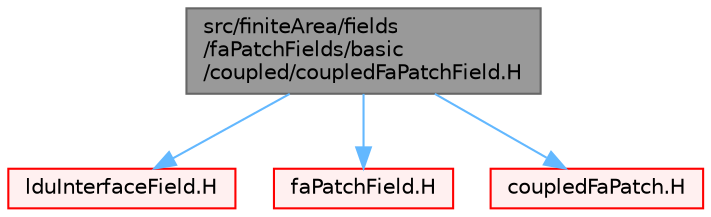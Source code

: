 digraph "src/finiteArea/fields/faPatchFields/basic/coupled/coupledFaPatchField.H"
{
 // LATEX_PDF_SIZE
  bgcolor="transparent";
  edge [fontname=Helvetica,fontsize=10,labelfontname=Helvetica,labelfontsize=10];
  node [fontname=Helvetica,fontsize=10,shape=box,height=0.2,width=0.4];
  Node1 [id="Node000001",label="src/finiteArea/fields\l/faPatchFields/basic\l/coupled/coupledFaPatchField.H",height=0.2,width=0.4,color="gray40", fillcolor="grey60", style="filled", fontcolor="black",tooltip=" "];
  Node1 -> Node2 [id="edge1_Node000001_Node000002",color="steelblue1",style="solid",tooltip=" "];
  Node2 [id="Node000002",label="lduInterfaceField.H",height=0.2,width=0.4,color="red", fillcolor="#FFF0F0", style="filled",URL="$lduInterfaceField_8H.html",tooltip=" "];
  Node1 -> Node189 [id="edge2_Node000001_Node000189",color="steelblue1",style="solid",tooltip=" "];
  Node189 [id="Node000189",label="faPatchField.H",height=0.2,width=0.4,color="red", fillcolor="#FFF0F0", style="filled",URL="$faPatchField_8H.html",tooltip=" "];
  Node1 -> Node243 [id="edge3_Node000001_Node000243",color="steelblue1",style="solid",tooltip=" "];
  Node243 [id="Node000243",label="coupledFaPatch.H",height=0.2,width=0.4,color="red", fillcolor="#FFF0F0", style="filled",URL="$coupledFaPatch_8H.html",tooltip=" "];
}
